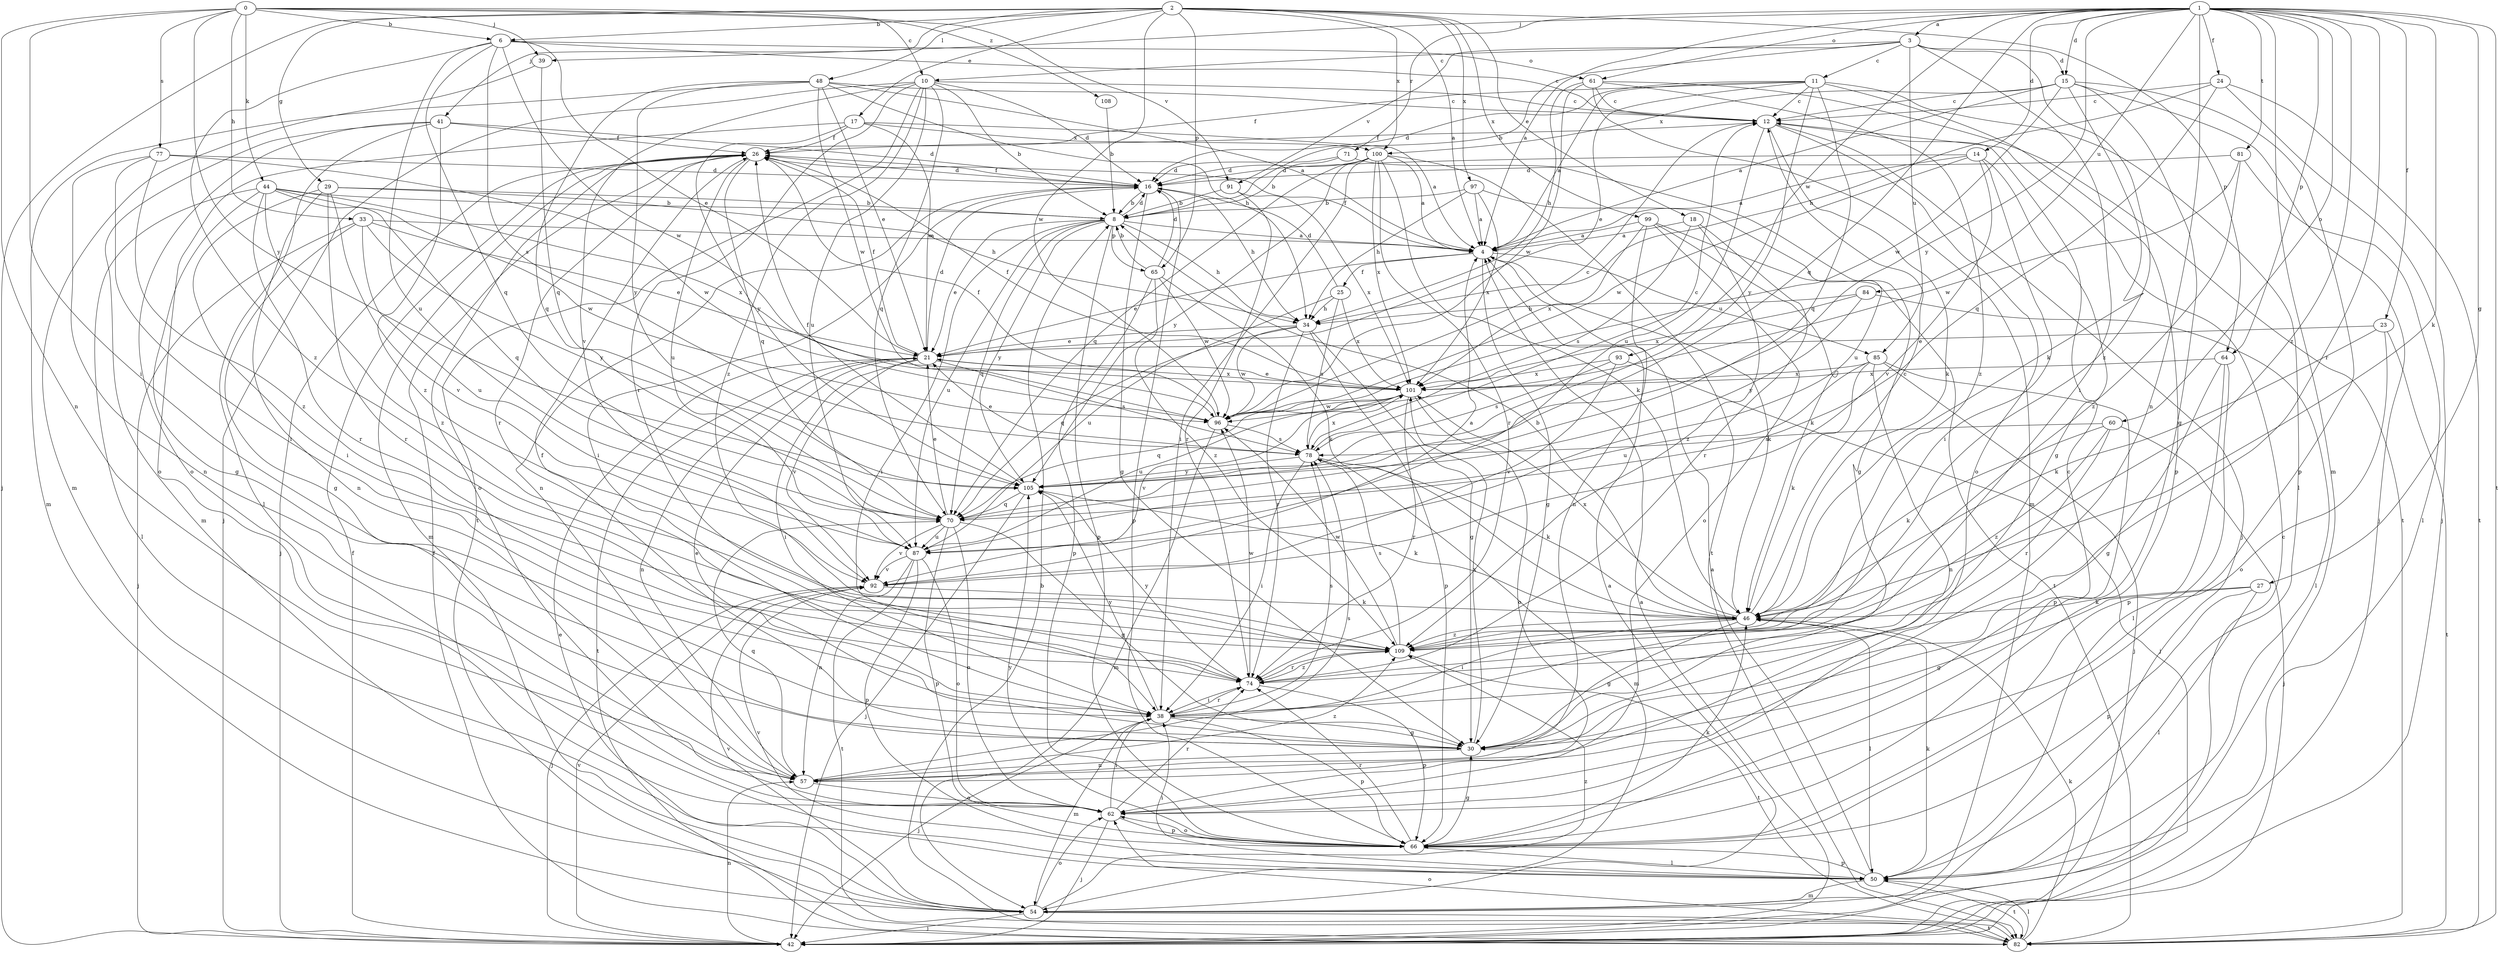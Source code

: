 strict digraph  {
0;
1;
2;
3;
4;
6;
8;
10;
11;
12;
14;
15;
16;
17;
18;
21;
23;
24;
25;
26;
27;
29;
30;
33;
34;
38;
39;
41;
42;
44;
46;
48;
50;
54;
57;
60;
61;
62;
64;
65;
66;
70;
71;
74;
77;
78;
81;
82;
84;
85;
87;
91;
92;
93;
96;
97;
99;
100;
101;
105;
108;
109;
0 -> 6  [label=b];
0 -> 10  [label=c];
0 -> 33  [label=h];
0 -> 38  [label=i];
0 -> 39  [label=j];
0 -> 44  [label=k];
0 -> 57  [label=n];
0 -> 77  [label=s];
0 -> 91  [label=v];
0 -> 105  [label=y];
0 -> 108  [label=z];
1 -> 3  [label=a];
1 -> 4  [label=a];
1 -> 14  [label=d];
1 -> 15  [label=d];
1 -> 23  [label=f];
1 -> 24  [label=f];
1 -> 27  [label=g];
1 -> 39  [label=j];
1 -> 46  [label=k];
1 -> 54  [label=m];
1 -> 57  [label=n];
1 -> 60  [label=o];
1 -> 61  [label=o];
1 -> 64  [label=p];
1 -> 70  [label=q];
1 -> 71  [label=r];
1 -> 74  [label=r];
1 -> 81  [label=t];
1 -> 82  [label=t];
1 -> 84  [label=u];
1 -> 93  [label=w];
1 -> 105  [label=y];
1 -> 109  [label=z];
2 -> 4  [label=a];
2 -> 6  [label=b];
2 -> 17  [label=e];
2 -> 18  [label=e];
2 -> 29  [label=g];
2 -> 41  [label=j];
2 -> 42  [label=j];
2 -> 48  [label=l];
2 -> 64  [label=p];
2 -> 65  [label=p];
2 -> 96  [label=w];
2 -> 97  [label=x];
2 -> 99  [label=x];
2 -> 100  [label=x];
3 -> 8  [label=b];
3 -> 10  [label=c];
3 -> 11  [label=c];
3 -> 15  [label=d];
3 -> 38  [label=i];
3 -> 85  [label=u];
3 -> 91  [label=v];
3 -> 109  [label=z];
4 -> 21  [label=e];
4 -> 25  [label=f];
4 -> 26  [label=f];
4 -> 30  [label=g];
4 -> 46  [label=k];
4 -> 85  [label=u];
6 -> 12  [label=c];
6 -> 21  [label=e];
6 -> 61  [label=o];
6 -> 70  [label=q];
6 -> 78  [label=s];
6 -> 87  [label=u];
6 -> 96  [label=w];
6 -> 109  [label=z];
8 -> 4  [label=a];
8 -> 16  [label=d];
8 -> 21  [label=e];
8 -> 34  [label=h];
8 -> 38  [label=i];
8 -> 65  [label=p];
8 -> 66  [label=p];
8 -> 70  [label=q];
8 -> 87  [label=u];
8 -> 105  [label=y];
10 -> 8  [label=b];
10 -> 12  [label=c];
10 -> 16  [label=d];
10 -> 42  [label=j];
10 -> 70  [label=q];
10 -> 74  [label=r];
10 -> 82  [label=t];
10 -> 87  [label=u];
10 -> 92  [label=v];
10 -> 109  [label=z];
11 -> 4  [label=a];
11 -> 12  [label=c];
11 -> 16  [label=d];
11 -> 21  [label=e];
11 -> 26  [label=f];
11 -> 50  [label=l];
11 -> 66  [label=p];
11 -> 70  [label=q];
11 -> 105  [label=y];
12 -> 26  [label=f];
12 -> 42  [label=j];
12 -> 46  [label=k];
12 -> 62  [label=o];
12 -> 87  [label=u];
14 -> 4  [label=a];
14 -> 16  [label=d];
14 -> 30  [label=g];
14 -> 38  [label=i];
14 -> 92  [label=v];
14 -> 96  [label=w];
15 -> 4  [label=a];
15 -> 12  [label=c];
15 -> 30  [label=g];
15 -> 42  [label=j];
15 -> 46  [label=k];
15 -> 66  [label=p];
15 -> 96  [label=w];
15 -> 100  [label=x];
16 -> 8  [label=b];
16 -> 26  [label=f];
16 -> 30  [label=g];
16 -> 34  [label=h];
16 -> 38  [label=i];
16 -> 57  [label=n];
16 -> 66  [label=p];
17 -> 4  [label=a];
17 -> 21  [label=e];
17 -> 26  [label=f];
17 -> 62  [label=o];
17 -> 100  [label=x];
17 -> 105  [label=y];
18 -> 4  [label=a];
18 -> 74  [label=r];
18 -> 78  [label=s];
18 -> 109  [label=z];
21 -> 16  [label=d];
21 -> 26  [label=f];
21 -> 38  [label=i];
21 -> 57  [label=n];
21 -> 78  [label=s];
21 -> 82  [label=t];
21 -> 92  [label=v];
21 -> 101  [label=x];
23 -> 21  [label=e];
23 -> 46  [label=k];
23 -> 62  [label=o];
23 -> 82  [label=t];
24 -> 12  [label=c];
24 -> 34  [label=h];
24 -> 42  [label=j];
24 -> 70  [label=q];
24 -> 82  [label=t];
25 -> 16  [label=d];
25 -> 34  [label=h];
25 -> 78  [label=s];
25 -> 87  [label=u];
25 -> 101  [label=x];
26 -> 16  [label=d];
26 -> 42  [label=j];
26 -> 54  [label=m];
26 -> 62  [label=o];
26 -> 70  [label=q];
26 -> 74  [label=r];
26 -> 87  [label=u];
27 -> 30  [label=g];
27 -> 46  [label=k];
27 -> 50  [label=l];
27 -> 66  [label=p];
29 -> 8  [label=b];
29 -> 34  [label=h];
29 -> 38  [label=i];
29 -> 57  [label=n];
29 -> 74  [label=r];
29 -> 92  [label=v];
30 -> 21  [label=e];
30 -> 26  [label=f];
30 -> 57  [label=n];
30 -> 101  [label=x];
33 -> 4  [label=a];
33 -> 21  [label=e];
33 -> 30  [label=g];
33 -> 42  [label=j];
33 -> 87  [label=u];
33 -> 105  [label=y];
34 -> 21  [label=e];
34 -> 30  [label=g];
34 -> 66  [label=p];
34 -> 70  [label=q];
34 -> 74  [label=r];
34 -> 96  [label=w];
38 -> 30  [label=g];
38 -> 42  [label=j];
38 -> 54  [label=m];
38 -> 66  [label=p];
38 -> 74  [label=r];
38 -> 78  [label=s];
38 -> 105  [label=y];
39 -> 54  [label=m];
39 -> 70  [label=q];
41 -> 16  [label=d];
41 -> 26  [label=f];
41 -> 50  [label=l];
41 -> 54  [label=m];
41 -> 62  [label=o];
41 -> 109  [label=z];
42 -> 4  [label=a];
42 -> 12  [label=c];
42 -> 26  [label=f];
42 -> 57  [label=n];
42 -> 92  [label=v];
44 -> 8  [label=b];
44 -> 30  [label=g];
44 -> 50  [label=l];
44 -> 70  [label=q];
44 -> 74  [label=r];
44 -> 96  [label=w];
44 -> 101  [label=x];
44 -> 109  [label=z];
46 -> 8  [label=b];
46 -> 12  [label=c];
46 -> 30  [label=g];
46 -> 38  [label=i];
46 -> 50  [label=l];
46 -> 101  [label=x];
46 -> 109  [label=z];
48 -> 4  [label=a];
48 -> 12  [label=c];
48 -> 21  [label=e];
48 -> 34  [label=h];
48 -> 54  [label=m];
48 -> 70  [label=q];
48 -> 96  [label=w];
48 -> 105  [label=y];
50 -> 4  [label=a];
50 -> 38  [label=i];
50 -> 46  [label=k];
50 -> 54  [label=m];
50 -> 66  [label=p];
50 -> 82  [label=t];
50 -> 92  [label=v];
54 -> 4  [label=a];
54 -> 21  [label=e];
54 -> 42  [label=j];
54 -> 62  [label=o];
54 -> 82  [label=t];
54 -> 92  [label=v];
54 -> 109  [label=z];
57 -> 62  [label=o];
57 -> 70  [label=q];
57 -> 78  [label=s];
57 -> 109  [label=z];
60 -> 42  [label=j];
60 -> 46  [label=k];
60 -> 74  [label=r];
60 -> 78  [label=s];
60 -> 109  [label=z];
61 -> 12  [label=c];
61 -> 34  [label=h];
61 -> 54  [label=m];
61 -> 82  [label=t];
61 -> 96  [label=w];
61 -> 109  [label=z];
62 -> 12  [label=c];
62 -> 38  [label=i];
62 -> 42  [label=j];
62 -> 66  [label=p];
62 -> 74  [label=r];
64 -> 30  [label=g];
64 -> 50  [label=l];
64 -> 66  [label=p];
64 -> 101  [label=x];
65 -> 8  [label=b];
65 -> 16  [label=d];
65 -> 46  [label=k];
65 -> 66  [label=p];
65 -> 96  [label=w];
65 -> 109  [label=z];
66 -> 30  [label=g];
66 -> 46  [label=k];
66 -> 50  [label=l];
66 -> 62  [label=o];
66 -> 74  [label=r];
66 -> 105  [label=y];
70 -> 21  [label=e];
70 -> 30  [label=g];
70 -> 62  [label=o];
70 -> 66  [label=p];
70 -> 87  [label=u];
70 -> 92  [label=v];
71 -> 8  [label=b];
71 -> 16  [label=d];
71 -> 87  [label=u];
74 -> 38  [label=i];
74 -> 66  [label=p];
74 -> 96  [label=w];
74 -> 105  [label=y];
74 -> 109  [label=z];
77 -> 16  [label=d];
77 -> 38  [label=i];
77 -> 57  [label=n];
77 -> 96  [label=w];
77 -> 109  [label=z];
78 -> 12  [label=c];
78 -> 21  [label=e];
78 -> 38  [label=i];
78 -> 46  [label=k];
78 -> 54  [label=m];
78 -> 101  [label=x];
78 -> 105  [label=y];
81 -> 16  [label=d];
81 -> 50  [label=l];
81 -> 96  [label=w];
81 -> 109  [label=z];
82 -> 8  [label=b];
82 -> 26  [label=f];
82 -> 46  [label=k];
82 -> 50  [label=l];
82 -> 62  [label=o];
84 -> 34  [label=h];
84 -> 50  [label=l];
84 -> 101  [label=x];
84 -> 105  [label=y];
85 -> 42  [label=j];
85 -> 46  [label=k];
85 -> 57  [label=n];
85 -> 66  [label=p];
85 -> 87  [label=u];
85 -> 101  [label=x];
87 -> 57  [label=n];
87 -> 62  [label=o];
87 -> 66  [label=p];
87 -> 82  [label=t];
87 -> 92  [label=v];
91 -> 8  [label=b];
91 -> 74  [label=r];
91 -> 101  [label=x];
92 -> 4  [label=a];
92 -> 42  [label=j];
92 -> 46  [label=k];
93 -> 42  [label=j];
93 -> 78  [label=s];
93 -> 92  [label=v];
93 -> 101  [label=x];
96 -> 12  [label=c];
96 -> 26  [label=f];
96 -> 54  [label=m];
96 -> 78  [label=s];
97 -> 4  [label=a];
97 -> 8  [label=b];
97 -> 30  [label=g];
97 -> 34  [label=h];
97 -> 101  [label=x];
99 -> 4  [label=a];
99 -> 46  [label=k];
99 -> 57  [label=n];
99 -> 62  [label=o];
99 -> 82  [label=t];
99 -> 101  [label=x];
100 -> 4  [label=a];
100 -> 16  [label=d];
100 -> 38  [label=i];
100 -> 46  [label=k];
100 -> 70  [label=q];
100 -> 74  [label=r];
100 -> 82  [label=t];
100 -> 101  [label=x];
100 -> 105  [label=y];
101 -> 21  [label=e];
101 -> 26  [label=f];
101 -> 62  [label=o];
101 -> 70  [label=q];
101 -> 74  [label=r];
101 -> 87  [label=u];
101 -> 92  [label=v];
101 -> 96  [label=w];
105 -> 26  [label=f];
105 -> 42  [label=j];
105 -> 46  [label=k];
105 -> 70  [label=q];
108 -> 8  [label=b];
109 -> 74  [label=r];
109 -> 78  [label=s];
109 -> 82  [label=t];
109 -> 96  [label=w];
}
